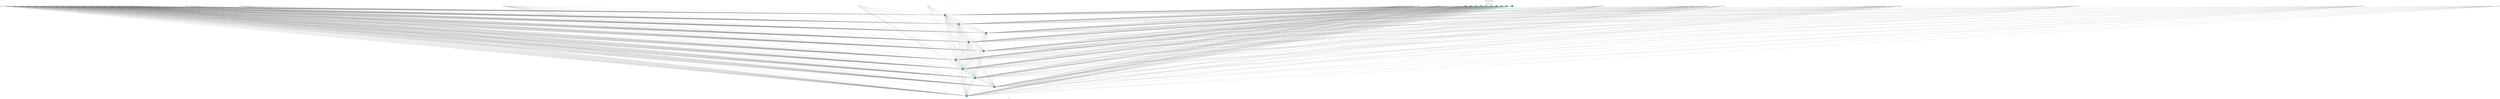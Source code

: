 digraph g {
	graph [nodesep=1 ranksep=2 splines=false]
	edge [arrowhead=none color="#707070"]
	subgraph cluster_input {
		node [color="#2ecc71" fontcolor="#2ecc71" shape=circle style=filled]
		color=white
		1
		label="ChatBot Neural Network



Input Layer (+50)"
		rank=same
		2
		label="ChatBot Neural Network



Input Layer (+50)"
		rank=same
		3
		label="ChatBot Neural Network



Input Layer (+50)"
		rank=same
		4
		label="ChatBot Neural Network



Input Layer (+50)"
		rank=same
		5
		label="ChatBot Neural Network



Input Layer (+50)"
		rank=same
		6
		label="ChatBot Neural Network



Input Layer (+50)"
		rank=same
		7
		label="ChatBot Neural Network



Input Layer (+50)"
		rank=same
		8
		label="ChatBot Neural Network



Input Layer (+50)"
		rank=same
		9
		label="ChatBot Neural Network



Input Layer (+50)"
		rank=same
		10
		label="ChatBot Neural Network



Input Layer (+50)"
		rank=same
	}
	1 -> 11
	2 -> 11
	3 -> 11
	4 -> 11
	5 -> 11
	6 -> 11
	7 -> 11
	8 -> 11
	9 -> 11
	10 -> 11
	11 -> 11
	12 -> 11
	13 -> 11
	14 -> 11
	15 -> 11
	16 -> 11
	17 -> 11
	18 -> 11
	19 -> 11
	20 -> 11
	21 -> 11
	22 -> 11
	23 -> 11
	24 -> 11
	25 -> 11
	26 -> 11
	27 -> 11
	28 -> 11
	29 -> 11
	30 -> 11
	31 -> 11
	32 -> 11
	33 -> 11
	34 -> 11
	35 -> 11
	36 -> 11
	37 -> 11
	38 -> 11
	39 -> 11
	40 -> 11
	41 -> 11
	42 -> 11
	43 -> 11
	44 -> 11
	45 -> 11
	46 -> 11
	47 -> 11
	48 -> 11
	49 -> 11
	50 -> 11
	51 -> 11
	52 -> 11
	53 -> 11
	54 -> 11
	55 -> 11
	56 -> 11
	57 -> 11
	58 -> 11
	59 -> 11
	60 -> 11
	1 -> 12
	2 -> 12
	3 -> 12
	4 -> 12
	5 -> 12
	6 -> 12
	7 -> 12
	8 -> 12
	9 -> 12
	10 -> 12
	11 -> 12
	12 -> 12
	13 -> 12
	14 -> 12
	15 -> 12
	16 -> 12
	17 -> 12
	18 -> 12
	19 -> 12
	20 -> 12
	21 -> 12
	22 -> 12
	23 -> 12
	24 -> 12
	25 -> 12
	26 -> 12
	27 -> 12
	28 -> 12
	29 -> 12
	30 -> 12
	31 -> 12
	32 -> 12
	33 -> 12
	34 -> 12
	35 -> 12
	36 -> 12
	37 -> 12
	38 -> 12
	39 -> 12
	40 -> 12
	41 -> 12
	42 -> 12
	43 -> 12
	44 -> 12
	45 -> 12
	46 -> 12
	47 -> 12
	48 -> 12
	49 -> 12
	50 -> 12
	51 -> 12
	52 -> 12
	53 -> 12
	54 -> 12
	55 -> 12
	56 -> 12
	57 -> 12
	58 -> 12
	59 -> 12
	60 -> 12
	1 -> 13
	2 -> 13
	3 -> 13
	4 -> 13
	5 -> 13
	6 -> 13
	7 -> 13
	8 -> 13
	9 -> 13
	10 -> 13
	11 -> 13
	12 -> 13
	13 -> 13
	14 -> 13
	15 -> 13
	16 -> 13
	17 -> 13
	18 -> 13
	19 -> 13
	20 -> 13
	21 -> 13
	22 -> 13
	23 -> 13
	24 -> 13
	25 -> 13
	26 -> 13
	27 -> 13
	28 -> 13
	29 -> 13
	30 -> 13
	31 -> 13
	32 -> 13
	33 -> 13
	34 -> 13
	35 -> 13
	36 -> 13
	37 -> 13
	38 -> 13
	39 -> 13
	40 -> 13
	41 -> 13
	42 -> 13
	43 -> 13
	44 -> 13
	45 -> 13
	46 -> 13
	47 -> 13
	48 -> 13
	49 -> 13
	50 -> 13
	51 -> 13
	52 -> 13
	53 -> 13
	54 -> 13
	55 -> 13
	56 -> 13
	57 -> 13
	58 -> 13
	59 -> 13
	60 -> 13
	1 -> 14
	2 -> 14
	3 -> 14
	4 -> 14
	5 -> 14
	6 -> 14
	7 -> 14
	8 -> 14
	9 -> 14
	10 -> 14
	11 -> 14
	12 -> 14
	13 -> 14
	14 -> 14
	15 -> 14
	16 -> 14
	17 -> 14
	18 -> 14
	19 -> 14
	20 -> 14
	21 -> 14
	22 -> 14
	23 -> 14
	24 -> 14
	25 -> 14
	26 -> 14
	27 -> 14
	28 -> 14
	29 -> 14
	30 -> 14
	31 -> 14
	32 -> 14
	33 -> 14
	34 -> 14
	35 -> 14
	36 -> 14
	37 -> 14
	38 -> 14
	39 -> 14
	40 -> 14
	41 -> 14
	42 -> 14
	43 -> 14
	44 -> 14
	45 -> 14
	46 -> 14
	47 -> 14
	48 -> 14
	49 -> 14
	50 -> 14
	51 -> 14
	52 -> 14
	53 -> 14
	54 -> 14
	55 -> 14
	56 -> 14
	57 -> 14
	58 -> 14
	59 -> 14
	60 -> 14
	1 -> 15
	2 -> 15
	3 -> 15
	4 -> 15
	5 -> 15
	6 -> 15
	7 -> 15
	8 -> 15
	9 -> 15
	10 -> 15
	11 -> 15
	12 -> 15
	13 -> 15
	14 -> 15
	15 -> 15
	16 -> 15
	17 -> 15
	18 -> 15
	19 -> 15
	20 -> 15
	21 -> 15
	22 -> 15
	23 -> 15
	24 -> 15
	25 -> 15
	26 -> 15
	27 -> 15
	28 -> 15
	29 -> 15
	30 -> 15
	31 -> 15
	32 -> 15
	33 -> 15
	34 -> 15
	35 -> 15
	36 -> 15
	37 -> 15
	38 -> 15
	39 -> 15
	40 -> 15
	41 -> 15
	42 -> 15
	43 -> 15
	44 -> 15
	45 -> 15
	46 -> 15
	47 -> 15
	48 -> 15
	49 -> 15
	50 -> 15
	51 -> 15
	52 -> 15
	53 -> 15
	54 -> 15
	55 -> 15
	56 -> 15
	57 -> 15
	58 -> 15
	59 -> 15
	60 -> 15
	1 -> 16
	2 -> 16
	3 -> 16
	4 -> 16
	5 -> 16
	6 -> 16
	7 -> 16
	8 -> 16
	9 -> 16
	10 -> 16
	11 -> 16
	12 -> 16
	13 -> 16
	14 -> 16
	15 -> 16
	16 -> 16
	17 -> 16
	18 -> 16
	19 -> 16
	20 -> 16
	21 -> 16
	22 -> 16
	23 -> 16
	24 -> 16
	25 -> 16
	26 -> 16
	27 -> 16
	28 -> 16
	29 -> 16
	30 -> 16
	31 -> 16
	32 -> 16
	33 -> 16
	34 -> 16
	35 -> 16
	36 -> 16
	37 -> 16
	38 -> 16
	39 -> 16
	40 -> 16
	41 -> 16
	42 -> 16
	43 -> 16
	44 -> 16
	45 -> 16
	46 -> 16
	47 -> 16
	48 -> 16
	49 -> 16
	50 -> 16
	51 -> 16
	52 -> 16
	53 -> 16
	54 -> 16
	55 -> 16
	56 -> 16
	57 -> 16
	58 -> 16
	59 -> 16
	60 -> 16
	1 -> 17
	2 -> 17
	3 -> 17
	4 -> 17
	5 -> 17
	6 -> 17
	7 -> 17
	8 -> 17
	9 -> 17
	10 -> 17
	11 -> 17
	12 -> 17
	13 -> 17
	14 -> 17
	15 -> 17
	16 -> 17
	17 -> 17
	18 -> 17
	19 -> 17
	20 -> 17
	21 -> 17
	22 -> 17
	23 -> 17
	24 -> 17
	25 -> 17
	26 -> 17
	27 -> 17
	28 -> 17
	29 -> 17
	30 -> 17
	31 -> 17
	32 -> 17
	33 -> 17
	34 -> 17
	35 -> 17
	36 -> 17
	37 -> 17
	38 -> 17
	39 -> 17
	40 -> 17
	41 -> 17
	42 -> 17
	43 -> 17
	44 -> 17
	45 -> 17
	46 -> 17
	47 -> 17
	48 -> 17
	49 -> 17
	50 -> 17
	51 -> 17
	52 -> 17
	53 -> 17
	54 -> 17
	55 -> 17
	56 -> 17
	57 -> 17
	58 -> 17
	59 -> 17
	60 -> 17
	1 -> 18
	2 -> 18
	3 -> 18
	4 -> 18
	5 -> 18
	6 -> 18
	7 -> 18
	8 -> 18
	9 -> 18
	10 -> 18
	11 -> 18
	12 -> 18
	13 -> 18
	14 -> 18
	15 -> 18
	16 -> 18
	17 -> 18
	18 -> 18
	19 -> 18
	20 -> 18
	21 -> 18
	22 -> 18
	23 -> 18
	24 -> 18
	25 -> 18
	26 -> 18
	27 -> 18
	28 -> 18
	29 -> 18
	30 -> 18
	31 -> 18
	32 -> 18
	33 -> 18
	34 -> 18
	35 -> 18
	36 -> 18
	37 -> 18
	38 -> 18
	39 -> 18
	40 -> 18
	41 -> 18
	42 -> 18
	43 -> 18
	44 -> 18
	45 -> 18
	46 -> 18
	47 -> 18
	48 -> 18
	49 -> 18
	50 -> 18
	51 -> 18
	52 -> 18
	53 -> 18
	54 -> 18
	55 -> 18
	56 -> 18
	57 -> 18
	58 -> 18
	59 -> 18
	60 -> 18
	1 -> 19
	2 -> 19
	3 -> 19
	4 -> 19
	5 -> 19
	6 -> 19
	7 -> 19
	8 -> 19
	9 -> 19
	10 -> 19
	11 -> 19
	12 -> 19
	13 -> 19
	14 -> 19
	15 -> 19
	16 -> 19
	17 -> 19
	18 -> 19
	19 -> 19
	20 -> 19
	21 -> 19
	22 -> 19
	23 -> 19
	24 -> 19
	25 -> 19
	26 -> 19
	27 -> 19
	28 -> 19
	29 -> 19
	30 -> 19
	31 -> 19
	32 -> 19
	33 -> 19
	34 -> 19
	35 -> 19
	36 -> 19
	37 -> 19
	38 -> 19
	39 -> 19
	40 -> 19
	41 -> 19
	42 -> 19
	43 -> 19
	44 -> 19
	45 -> 19
	46 -> 19
	47 -> 19
	48 -> 19
	49 -> 19
	50 -> 19
	51 -> 19
	52 -> 19
	53 -> 19
	54 -> 19
	55 -> 19
	56 -> 19
	57 -> 19
	58 -> 19
	59 -> 19
	60 -> 19
	1 -> 20
	2 -> 20
	3 -> 20
	4 -> 20
	5 -> 20
	6 -> 20
	7 -> 20
	8 -> 20
	9 -> 20
	10 -> 20
	11 -> 20
	12 -> 20
	13 -> 20
	14 -> 20
	15 -> 20
	16 -> 20
	17 -> 20
	18 -> 20
	19 -> 20
	20 -> 20
	21 -> 20
	22 -> 20
	23 -> 20
	24 -> 20
	25 -> 20
	26 -> 20
	27 -> 20
	28 -> 20
	29 -> 20
	30 -> 20
	31 -> 20
	32 -> 20
	33 -> 20
	34 -> 20
	35 -> 20
	36 -> 20
	37 -> 20
	38 -> 20
	39 -> 20
	40 -> 20
	41 -> 20
	42 -> 20
	43 -> 20
	44 -> 20
	45 -> 20
	46 -> 20
	47 -> 20
	48 -> 20
	49 -> 20
	50 -> 20
	51 -> 20
	52 -> 20
	53 -> 20
	54 -> 20
	55 -> 20
	56 -> 20
	57 -> 20
	58 -> 20
	59 -> 20
	60 -> 20
	subgraph cluster_1 {
		color=white
		rank=same
		label=" (+118)" labeljust=right labelloc=b
		11 [color="#3498db" fontcolor="#3498db" shape=circle style=filled]
		12 [color="#3498db" fontcolor="#3498db" shape=circle style=filled]
		13 [color="#3498db" fontcolor="#3498db" shape=circle style=filled]
		14 [color="#3498db" fontcolor="#3498db" shape=circle style=filled]
		15 [color="#3498db" fontcolor="#3498db" shape=circle style=filled]
		16 [color="#3498db" fontcolor="#3498db" shape=circle style=filled]
		17 [color="#3498db" fontcolor="#3498db" shape=circle style=filled]
		18 [color="#3498db" fontcolor="#3498db" shape=circle style=filled]
		19 [color="#3498db" fontcolor="#3498db" shape=circle style=filled]
		20 [color="#3498db" fontcolor="#3498db" shape=circle style=filled]
	}
	subgraph cluster_output {
		node [color="#2ecc71" fontcolor="#2ecc71" shape=circle style=filled]
		color=white
		rank=same
		labeljust=1
		label="Output Layer" labelloc=bottom
	}
	arrowShape=none
}
